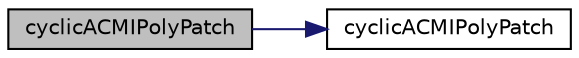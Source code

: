 digraph "cyclicACMIPolyPatch"
{
  bgcolor="transparent";
  edge [fontname="Helvetica",fontsize="10",labelfontname="Helvetica",labelfontsize="10"];
  node [fontname="Helvetica",fontsize="10",shape=record];
  rankdir="LR";
  Node1 [label="cyclicACMIPolyPatch",height=0.2,width=0.4,color="black", fillcolor="grey75", style="filled", fontcolor="black"];
  Node1 -> Node2 [color="midnightblue",fontsize="10",style="solid",fontname="Helvetica"];
  Node2 [label="cyclicACMIPolyPatch",height=0.2,width=0.4,color="black",URL="$a00464.html#afcaa6600f91c8c879c9153c696292c2a",tooltip="Construct from (base couped patch) components. "];
}

